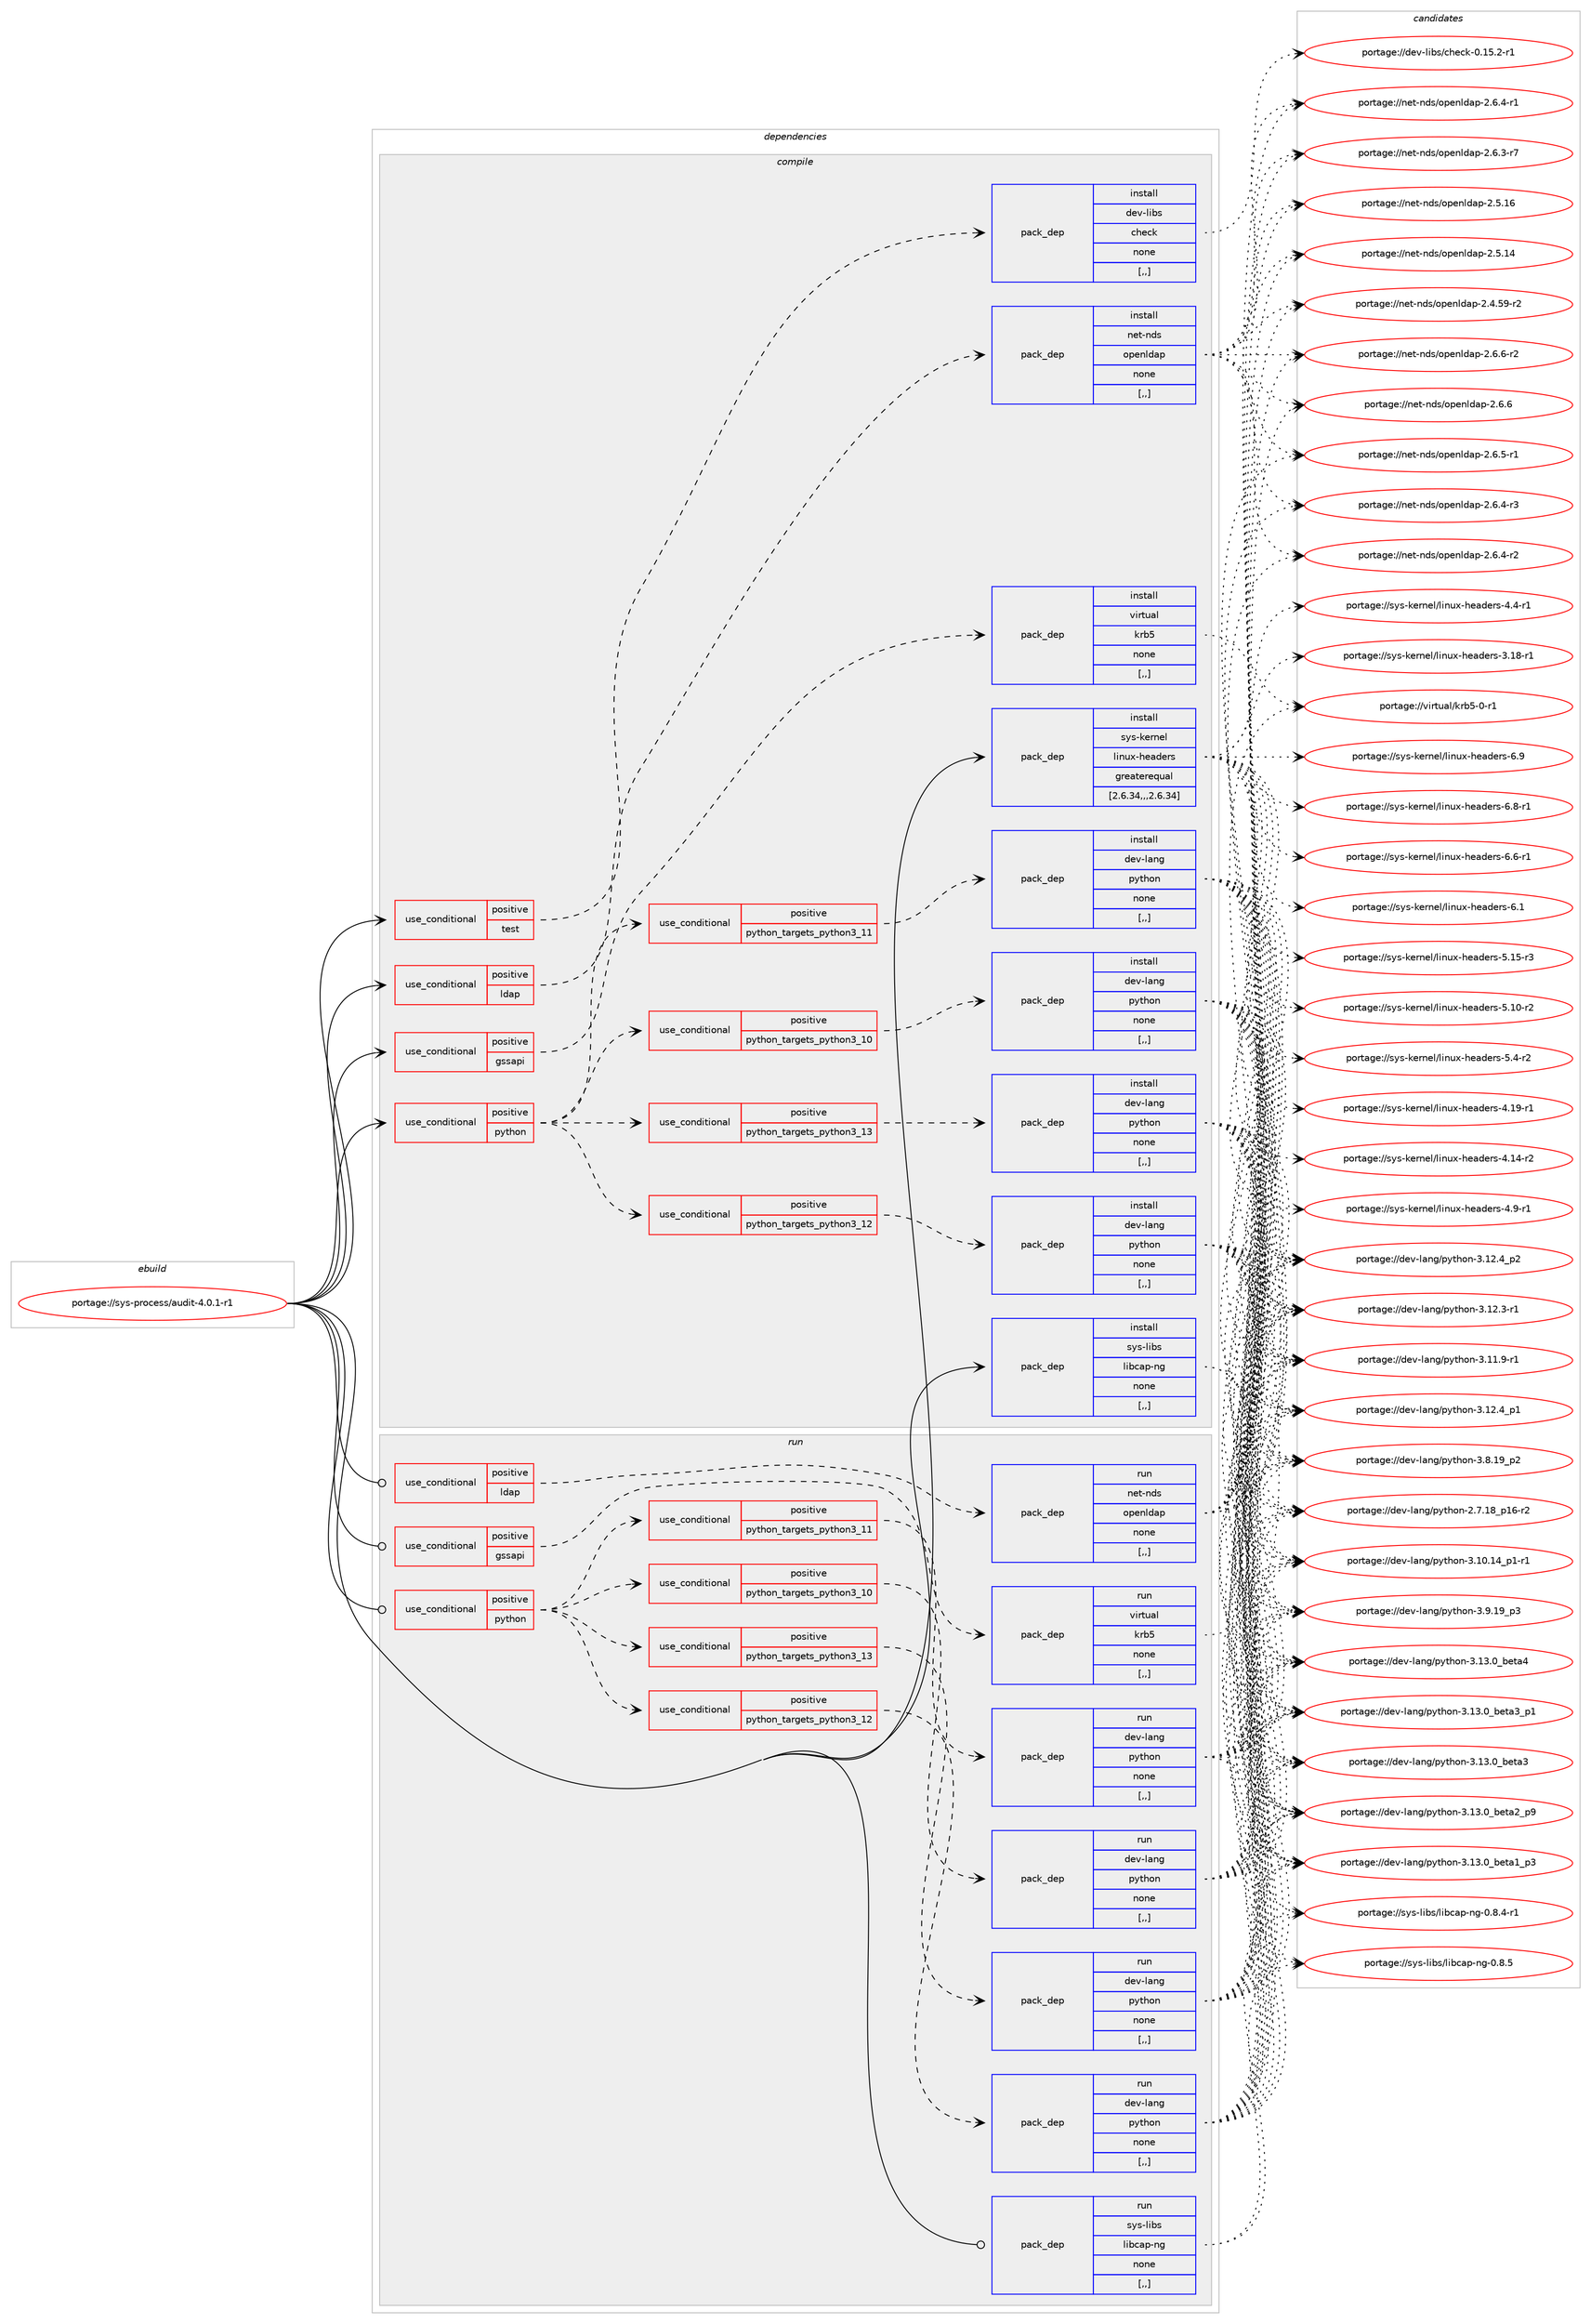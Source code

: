 digraph prolog {

# *************
# Graph options
# *************

newrank=true;
concentrate=true;
compound=true;
graph [rankdir=LR,fontname=Helvetica,fontsize=10,ranksep=1.5];#, ranksep=2.5, nodesep=0.2];
edge  [arrowhead=vee];
node  [fontname=Helvetica,fontsize=10];

# **********
# The ebuild
# **********

subgraph cluster_leftcol {
color=gray;
label=<<i>ebuild</i>>;
id [label="portage://sys-process/audit-4.0.1-r1", color=red, width=4, href="../sys-process/audit-4.0.1-r1.svg"];
}

# ****************
# The dependencies
# ****************

subgraph cluster_midcol {
color=gray;
label=<<i>dependencies</i>>;
subgraph cluster_compile {
fillcolor="#eeeeee";
style=filled;
label=<<i>compile</i>>;
subgraph cond118356 {
dependency443194 [label=<<TABLE BORDER="0" CELLBORDER="1" CELLSPACING="0" CELLPADDING="4"><TR><TD ROWSPAN="3" CELLPADDING="10">use_conditional</TD></TR><TR><TD>positive</TD></TR><TR><TD>gssapi</TD></TR></TABLE>>, shape=none, color=red];
subgraph pack321832 {
dependency443195 [label=<<TABLE BORDER="0" CELLBORDER="1" CELLSPACING="0" CELLPADDING="4" WIDTH="220"><TR><TD ROWSPAN="6" CELLPADDING="30">pack_dep</TD></TR><TR><TD WIDTH="110">install</TD></TR><TR><TD>virtual</TD></TR><TR><TD>krb5</TD></TR><TR><TD>none</TD></TR><TR><TD>[,,]</TD></TR></TABLE>>, shape=none, color=blue];
}
dependency443194:e -> dependency443195:w [weight=20,style="dashed",arrowhead="vee"];
}
id:e -> dependency443194:w [weight=20,style="solid",arrowhead="vee"];
subgraph cond118357 {
dependency443196 [label=<<TABLE BORDER="0" CELLBORDER="1" CELLSPACING="0" CELLPADDING="4"><TR><TD ROWSPAN="3" CELLPADDING="10">use_conditional</TD></TR><TR><TD>positive</TD></TR><TR><TD>ldap</TD></TR></TABLE>>, shape=none, color=red];
subgraph pack321833 {
dependency443197 [label=<<TABLE BORDER="0" CELLBORDER="1" CELLSPACING="0" CELLPADDING="4" WIDTH="220"><TR><TD ROWSPAN="6" CELLPADDING="30">pack_dep</TD></TR><TR><TD WIDTH="110">install</TD></TR><TR><TD>net-nds</TD></TR><TR><TD>openldap</TD></TR><TR><TD>none</TD></TR><TR><TD>[,,]</TD></TR></TABLE>>, shape=none, color=blue];
}
dependency443196:e -> dependency443197:w [weight=20,style="dashed",arrowhead="vee"];
}
id:e -> dependency443196:w [weight=20,style="solid",arrowhead="vee"];
subgraph cond118358 {
dependency443198 [label=<<TABLE BORDER="0" CELLBORDER="1" CELLSPACING="0" CELLPADDING="4"><TR><TD ROWSPAN="3" CELLPADDING="10">use_conditional</TD></TR><TR><TD>positive</TD></TR><TR><TD>python</TD></TR></TABLE>>, shape=none, color=red];
subgraph cond118359 {
dependency443199 [label=<<TABLE BORDER="0" CELLBORDER="1" CELLSPACING="0" CELLPADDING="4"><TR><TD ROWSPAN="3" CELLPADDING="10">use_conditional</TD></TR><TR><TD>positive</TD></TR><TR><TD>python_targets_python3_10</TD></TR></TABLE>>, shape=none, color=red];
subgraph pack321834 {
dependency443200 [label=<<TABLE BORDER="0" CELLBORDER="1" CELLSPACING="0" CELLPADDING="4" WIDTH="220"><TR><TD ROWSPAN="6" CELLPADDING="30">pack_dep</TD></TR><TR><TD WIDTH="110">install</TD></TR><TR><TD>dev-lang</TD></TR><TR><TD>python</TD></TR><TR><TD>none</TD></TR><TR><TD>[,,]</TD></TR></TABLE>>, shape=none, color=blue];
}
dependency443199:e -> dependency443200:w [weight=20,style="dashed",arrowhead="vee"];
}
dependency443198:e -> dependency443199:w [weight=20,style="dashed",arrowhead="vee"];
subgraph cond118360 {
dependency443201 [label=<<TABLE BORDER="0" CELLBORDER="1" CELLSPACING="0" CELLPADDING="4"><TR><TD ROWSPAN="3" CELLPADDING="10">use_conditional</TD></TR><TR><TD>positive</TD></TR><TR><TD>python_targets_python3_11</TD></TR></TABLE>>, shape=none, color=red];
subgraph pack321835 {
dependency443202 [label=<<TABLE BORDER="0" CELLBORDER="1" CELLSPACING="0" CELLPADDING="4" WIDTH="220"><TR><TD ROWSPAN="6" CELLPADDING="30">pack_dep</TD></TR><TR><TD WIDTH="110">install</TD></TR><TR><TD>dev-lang</TD></TR><TR><TD>python</TD></TR><TR><TD>none</TD></TR><TR><TD>[,,]</TD></TR></TABLE>>, shape=none, color=blue];
}
dependency443201:e -> dependency443202:w [weight=20,style="dashed",arrowhead="vee"];
}
dependency443198:e -> dependency443201:w [weight=20,style="dashed",arrowhead="vee"];
subgraph cond118361 {
dependency443203 [label=<<TABLE BORDER="0" CELLBORDER="1" CELLSPACING="0" CELLPADDING="4"><TR><TD ROWSPAN="3" CELLPADDING="10">use_conditional</TD></TR><TR><TD>positive</TD></TR><TR><TD>python_targets_python3_12</TD></TR></TABLE>>, shape=none, color=red];
subgraph pack321836 {
dependency443204 [label=<<TABLE BORDER="0" CELLBORDER="1" CELLSPACING="0" CELLPADDING="4" WIDTH="220"><TR><TD ROWSPAN="6" CELLPADDING="30">pack_dep</TD></TR><TR><TD WIDTH="110">install</TD></TR><TR><TD>dev-lang</TD></TR><TR><TD>python</TD></TR><TR><TD>none</TD></TR><TR><TD>[,,]</TD></TR></TABLE>>, shape=none, color=blue];
}
dependency443203:e -> dependency443204:w [weight=20,style="dashed",arrowhead="vee"];
}
dependency443198:e -> dependency443203:w [weight=20,style="dashed",arrowhead="vee"];
subgraph cond118362 {
dependency443205 [label=<<TABLE BORDER="0" CELLBORDER="1" CELLSPACING="0" CELLPADDING="4"><TR><TD ROWSPAN="3" CELLPADDING="10">use_conditional</TD></TR><TR><TD>positive</TD></TR><TR><TD>python_targets_python3_13</TD></TR></TABLE>>, shape=none, color=red];
subgraph pack321837 {
dependency443206 [label=<<TABLE BORDER="0" CELLBORDER="1" CELLSPACING="0" CELLPADDING="4" WIDTH="220"><TR><TD ROWSPAN="6" CELLPADDING="30">pack_dep</TD></TR><TR><TD WIDTH="110">install</TD></TR><TR><TD>dev-lang</TD></TR><TR><TD>python</TD></TR><TR><TD>none</TD></TR><TR><TD>[,,]</TD></TR></TABLE>>, shape=none, color=blue];
}
dependency443205:e -> dependency443206:w [weight=20,style="dashed",arrowhead="vee"];
}
dependency443198:e -> dependency443205:w [weight=20,style="dashed",arrowhead="vee"];
}
id:e -> dependency443198:w [weight=20,style="solid",arrowhead="vee"];
subgraph cond118363 {
dependency443207 [label=<<TABLE BORDER="0" CELLBORDER="1" CELLSPACING="0" CELLPADDING="4"><TR><TD ROWSPAN="3" CELLPADDING="10">use_conditional</TD></TR><TR><TD>positive</TD></TR><TR><TD>test</TD></TR></TABLE>>, shape=none, color=red];
subgraph pack321838 {
dependency443208 [label=<<TABLE BORDER="0" CELLBORDER="1" CELLSPACING="0" CELLPADDING="4" WIDTH="220"><TR><TD ROWSPAN="6" CELLPADDING="30">pack_dep</TD></TR><TR><TD WIDTH="110">install</TD></TR><TR><TD>dev-libs</TD></TR><TR><TD>check</TD></TR><TR><TD>none</TD></TR><TR><TD>[,,]</TD></TR></TABLE>>, shape=none, color=blue];
}
dependency443207:e -> dependency443208:w [weight=20,style="dashed",arrowhead="vee"];
}
id:e -> dependency443207:w [weight=20,style="solid",arrowhead="vee"];
subgraph pack321839 {
dependency443209 [label=<<TABLE BORDER="0" CELLBORDER="1" CELLSPACING="0" CELLPADDING="4" WIDTH="220"><TR><TD ROWSPAN="6" CELLPADDING="30">pack_dep</TD></TR><TR><TD WIDTH="110">install</TD></TR><TR><TD>sys-kernel</TD></TR><TR><TD>linux-headers</TD></TR><TR><TD>greaterequal</TD></TR><TR><TD>[2.6.34,,,2.6.34]</TD></TR></TABLE>>, shape=none, color=blue];
}
id:e -> dependency443209:w [weight=20,style="solid",arrowhead="vee"];
subgraph pack321840 {
dependency443210 [label=<<TABLE BORDER="0" CELLBORDER="1" CELLSPACING="0" CELLPADDING="4" WIDTH="220"><TR><TD ROWSPAN="6" CELLPADDING="30">pack_dep</TD></TR><TR><TD WIDTH="110">install</TD></TR><TR><TD>sys-libs</TD></TR><TR><TD>libcap-ng</TD></TR><TR><TD>none</TD></TR><TR><TD>[,,]</TD></TR></TABLE>>, shape=none, color=blue];
}
id:e -> dependency443210:w [weight=20,style="solid",arrowhead="vee"];
}
subgraph cluster_compileandrun {
fillcolor="#eeeeee";
style=filled;
label=<<i>compile and run</i>>;
}
subgraph cluster_run {
fillcolor="#eeeeee";
style=filled;
label=<<i>run</i>>;
subgraph cond118364 {
dependency443211 [label=<<TABLE BORDER="0" CELLBORDER="1" CELLSPACING="0" CELLPADDING="4"><TR><TD ROWSPAN="3" CELLPADDING="10">use_conditional</TD></TR><TR><TD>positive</TD></TR><TR><TD>gssapi</TD></TR></TABLE>>, shape=none, color=red];
subgraph pack321841 {
dependency443212 [label=<<TABLE BORDER="0" CELLBORDER="1" CELLSPACING="0" CELLPADDING="4" WIDTH="220"><TR><TD ROWSPAN="6" CELLPADDING="30">pack_dep</TD></TR><TR><TD WIDTH="110">run</TD></TR><TR><TD>virtual</TD></TR><TR><TD>krb5</TD></TR><TR><TD>none</TD></TR><TR><TD>[,,]</TD></TR></TABLE>>, shape=none, color=blue];
}
dependency443211:e -> dependency443212:w [weight=20,style="dashed",arrowhead="vee"];
}
id:e -> dependency443211:w [weight=20,style="solid",arrowhead="odot"];
subgraph cond118365 {
dependency443213 [label=<<TABLE BORDER="0" CELLBORDER="1" CELLSPACING="0" CELLPADDING="4"><TR><TD ROWSPAN="3" CELLPADDING="10">use_conditional</TD></TR><TR><TD>positive</TD></TR><TR><TD>ldap</TD></TR></TABLE>>, shape=none, color=red];
subgraph pack321842 {
dependency443214 [label=<<TABLE BORDER="0" CELLBORDER="1" CELLSPACING="0" CELLPADDING="4" WIDTH="220"><TR><TD ROWSPAN="6" CELLPADDING="30">pack_dep</TD></TR><TR><TD WIDTH="110">run</TD></TR><TR><TD>net-nds</TD></TR><TR><TD>openldap</TD></TR><TR><TD>none</TD></TR><TR><TD>[,,]</TD></TR></TABLE>>, shape=none, color=blue];
}
dependency443213:e -> dependency443214:w [weight=20,style="dashed",arrowhead="vee"];
}
id:e -> dependency443213:w [weight=20,style="solid",arrowhead="odot"];
subgraph cond118366 {
dependency443215 [label=<<TABLE BORDER="0" CELLBORDER="1" CELLSPACING="0" CELLPADDING="4"><TR><TD ROWSPAN="3" CELLPADDING="10">use_conditional</TD></TR><TR><TD>positive</TD></TR><TR><TD>python</TD></TR></TABLE>>, shape=none, color=red];
subgraph cond118367 {
dependency443216 [label=<<TABLE BORDER="0" CELLBORDER="1" CELLSPACING="0" CELLPADDING="4"><TR><TD ROWSPAN="3" CELLPADDING="10">use_conditional</TD></TR><TR><TD>positive</TD></TR><TR><TD>python_targets_python3_10</TD></TR></TABLE>>, shape=none, color=red];
subgraph pack321843 {
dependency443217 [label=<<TABLE BORDER="0" CELLBORDER="1" CELLSPACING="0" CELLPADDING="4" WIDTH="220"><TR><TD ROWSPAN="6" CELLPADDING="30">pack_dep</TD></TR><TR><TD WIDTH="110">run</TD></TR><TR><TD>dev-lang</TD></TR><TR><TD>python</TD></TR><TR><TD>none</TD></TR><TR><TD>[,,]</TD></TR></TABLE>>, shape=none, color=blue];
}
dependency443216:e -> dependency443217:w [weight=20,style="dashed",arrowhead="vee"];
}
dependency443215:e -> dependency443216:w [weight=20,style="dashed",arrowhead="vee"];
subgraph cond118368 {
dependency443218 [label=<<TABLE BORDER="0" CELLBORDER="1" CELLSPACING="0" CELLPADDING="4"><TR><TD ROWSPAN="3" CELLPADDING="10">use_conditional</TD></TR><TR><TD>positive</TD></TR><TR><TD>python_targets_python3_11</TD></TR></TABLE>>, shape=none, color=red];
subgraph pack321844 {
dependency443219 [label=<<TABLE BORDER="0" CELLBORDER="1" CELLSPACING="0" CELLPADDING="4" WIDTH="220"><TR><TD ROWSPAN="6" CELLPADDING="30">pack_dep</TD></TR><TR><TD WIDTH="110">run</TD></TR><TR><TD>dev-lang</TD></TR><TR><TD>python</TD></TR><TR><TD>none</TD></TR><TR><TD>[,,]</TD></TR></TABLE>>, shape=none, color=blue];
}
dependency443218:e -> dependency443219:w [weight=20,style="dashed",arrowhead="vee"];
}
dependency443215:e -> dependency443218:w [weight=20,style="dashed",arrowhead="vee"];
subgraph cond118369 {
dependency443220 [label=<<TABLE BORDER="0" CELLBORDER="1" CELLSPACING="0" CELLPADDING="4"><TR><TD ROWSPAN="3" CELLPADDING="10">use_conditional</TD></TR><TR><TD>positive</TD></TR><TR><TD>python_targets_python3_12</TD></TR></TABLE>>, shape=none, color=red];
subgraph pack321845 {
dependency443221 [label=<<TABLE BORDER="0" CELLBORDER="1" CELLSPACING="0" CELLPADDING="4" WIDTH="220"><TR><TD ROWSPAN="6" CELLPADDING="30">pack_dep</TD></TR><TR><TD WIDTH="110">run</TD></TR><TR><TD>dev-lang</TD></TR><TR><TD>python</TD></TR><TR><TD>none</TD></TR><TR><TD>[,,]</TD></TR></TABLE>>, shape=none, color=blue];
}
dependency443220:e -> dependency443221:w [weight=20,style="dashed",arrowhead="vee"];
}
dependency443215:e -> dependency443220:w [weight=20,style="dashed",arrowhead="vee"];
subgraph cond118370 {
dependency443222 [label=<<TABLE BORDER="0" CELLBORDER="1" CELLSPACING="0" CELLPADDING="4"><TR><TD ROWSPAN="3" CELLPADDING="10">use_conditional</TD></TR><TR><TD>positive</TD></TR><TR><TD>python_targets_python3_13</TD></TR></TABLE>>, shape=none, color=red];
subgraph pack321846 {
dependency443223 [label=<<TABLE BORDER="0" CELLBORDER="1" CELLSPACING="0" CELLPADDING="4" WIDTH="220"><TR><TD ROWSPAN="6" CELLPADDING="30">pack_dep</TD></TR><TR><TD WIDTH="110">run</TD></TR><TR><TD>dev-lang</TD></TR><TR><TD>python</TD></TR><TR><TD>none</TD></TR><TR><TD>[,,]</TD></TR></TABLE>>, shape=none, color=blue];
}
dependency443222:e -> dependency443223:w [weight=20,style="dashed",arrowhead="vee"];
}
dependency443215:e -> dependency443222:w [weight=20,style="dashed",arrowhead="vee"];
}
id:e -> dependency443215:w [weight=20,style="solid",arrowhead="odot"];
subgraph pack321847 {
dependency443224 [label=<<TABLE BORDER="0" CELLBORDER="1" CELLSPACING="0" CELLPADDING="4" WIDTH="220"><TR><TD ROWSPAN="6" CELLPADDING="30">pack_dep</TD></TR><TR><TD WIDTH="110">run</TD></TR><TR><TD>sys-libs</TD></TR><TR><TD>libcap-ng</TD></TR><TR><TD>none</TD></TR><TR><TD>[,,]</TD></TR></TABLE>>, shape=none, color=blue];
}
id:e -> dependency443224:w [weight=20,style="solid",arrowhead="odot"];
}
}

# **************
# The candidates
# **************

subgraph cluster_choices {
rank=same;
color=gray;
label=<<i>candidates</i>>;

subgraph choice321832 {
color=black;
nodesep=1;
choice1181051141161179710847107114985345484511449 [label="portage://virtual/krb5-0-r1", color=red, width=4,href="../virtual/krb5-0-r1.svg"];
dependency443195:e -> choice1181051141161179710847107114985345484511449:w [style=dotted,weight="100"];
}
subgraph choice321833 {
color=black;
nodesep=1;
choice1101011164511010011547111112101110108100971124550465446544511450 [label="portage://net-nds/openldap-2.6.6-r2", color=red, width=4,href="../net-nds/openldap-2.6.6-r2.svg"];
choice110101116451101001154711111210111010810097112455046544654 [label="portage://net-nds/openldap-2.6.6", color=red, width=4,href="../net-nds/openldap-2.6.6.svg"];
choice1101011164511010011547111112101110108100971124550465446534511449 [label="portage://net-nds/openldap-2.6.5-r1", color=red, width=4,href="../net-nds/openldap-2.6.5-r1.svg"];
choice1101011164511010011547111112101110108100971124550465446524511451 [label="portage://net-nds/openldap-2.6.4-r3", color=red, width=4,href="../net-nds/openldap-2.6.4-r3.svg"];
choice1101011164511010011547111112101110108100971124550465446524511450 [label="portage://net-nds/openldap-2.6.4-r2", color=red, width=4,href="../net-nds/openldap-2.6.4-r2.svg"];
choice1101011164511010011547111112101110108100971124550465446524511449 [label="portage://net-nds/openldap-2.6.4-r1", color=red, width=4,href="../net-nds/openldap-2.6.4-r1.svg"];
choice1101011164511010011547111112101110108100971124550465446514511455 [label="portage://net-nds/openldap-2.6.3-r7", color=red, width=4,href="../net-nds/openldap-2.6.3-r7.svg"];
choice11010111645110100115471111121011101081009711245504653464954 [label="portage://net-nds/openldap-2.5.16", color=red, width=4,href="../net-nds/openldap-2.5.16.svg"];
choice11010111645110100115471111121011101081009711245504653464952 [label="portage://net-nds/openldap-2.5.14", color=red, width=4,href="../net-nds/openldap-2.5.14.svg"];
choice110101116451101001154711111210111010810097112455046524653574511450 [label="portage://net-nds/openldap-2.4.59-r2", color=red, width=4,href="../net-nds/openldap-2.4.59-r2.svg"];
dependency443197:e -> choice1101011164511010011547111112101110108100971124550465446544511450:w [style=dotted,weight="100"];
dependency443197:e -> choice110101116451101001154711111210111010810097112455046544654:w [style=dotted,weight="100"];
dependency443197:e -> choice1101011164511010011547111112101110108100971124550465446534511449:w [style=dotted,weight="100"];
dependency443197:e -> choice1101011164511010011547111112101110108100971124550465446524511451:w [style=dotted,weight="100"];
dependency443197:e -> choice1101011164511010011547111112101110108100971124550465446524511450:w [style=dotted,weight="100"];
dependency443197:e -> choice1101011164511010011547111112101110108100971124550465446524511449:w [style=dotted,weight="100"];
dependency443197:e -> choice1101011164511010011547111112101110108100971124550465446514511455:w [style=dotted,weight="100"];
dependency443197:e -> choice11010111645110100115471111121011101081009711245504653464954:w [style=dotted,weight="100"];
dependency443197:e -> choice11010111645110100115471111121011101081009711245504653464952:w [style=dotted,weight="100"];
dependency443197:e -> choice110101116451101001154711111210111010810097112455046524653574511450:w [style=dotted,weight="100"];
}
subgraph choice321834 {
color=black;
nodesep=1;
choice1001011184510897110103471121211161041111104551464951464895981011169752 [label="portage://dev-lang/python-3.13.0_beta4", color=red, width=4,href="../dev-lang/python-3.13.0_beta4.svg"];
choice10010111845108971101034711212111610411111045514649514648959810111697519511249 [label="portage://dev-lang/python-3.13.0_beta3_p1", color=red, width=4,href="../dev-lang/python-3.13.0_beta3_p1.svg"];
choice1001011184510897110103471121211161041111104551464951464895981011169751 [label="portage://dev-lang/python-3.13.0_beta3", color=red, width=4,href="../dev-lang/python-3.13.0_beta3.svg"];
choice10010111845108971101034711212111610411111045514649514648959810111697509511257 [label="portage://dev-lang/python-3.13.0_beta2_p9", color=red, width=4,href="../dev-lang/python-3.13.0_beta2_p9.svg"];
choice10010111845108971101034711212111610411111045514649514648959810111697499511251 [label="portage://dev-lang/python-3.13.0_beta1_p3", color=red, width=4,href="../dev-lang/python-3.13.0_beta1_p3.svg"];
choice100101118451089711010347112121116104111110455146495046529511250 [label="portage://dev-lang/python-3.12.4_p2", color=red, width=4,href="../dev-lang/python-3.12.4_p2.svg"];
choice100101118451089711010347112121116104111110455146495046529511249 [label="portage://dev-lang/python-3.12.4_p1", color=red, width=4,href="../dev-lang/python-3.12.4_p1.svg"];
choice100101118451089711010347112121116104111110455146495046514511449 [label="portage://dev-lang/python-3.12.3-r1", color=red, width=4,href="../dev-lang/python-3.12.3-r1.svg"];
choice100101118451089711010347112121116104111110455146494946574511449 [label="portage://dev-lang/python-3.11.9-r1", color=red, width=4,href="../dev-lang/python-3.11.9-r1.svg"];
choice100101118451089711010347112121116104111110455146494846495295112494511449 [label="portage://dev-lang/python-3.10.14_p1-r1", color=red, width=4,href="../dev-lang/python-3.10.14_p1-r1.svg"];
choice100101118451089711010347112121116104111110455146574649579511251 [label="portage://dev-lang/python-3.9.19_p3", color=red, width=4,href="../dev-lang/python-3.9.19_p3.svg"];
choice100101118451089711010347112121116104111110455146564649579511250 [label="portage://dev-lang/python-3.8.19_p2", color=red, width=4,href="../dev-lang/python-3.8.19_p2.svg"];
choice100101118451089711010347112121116104111110455046554649569511249544511450 [label="portage://dev-lang/python-2.7.18_p16-r2", color=red, width=4,href="../dev-lang/python-2.7.18_p16-r2.svg"];
dependency443200:e -> choice1001011184510897110103471121211161041111104551464951464895981011169752:w [style=dotted,weight="100"];
dependency443200:e -> choice10010111845108971101034711212111610411111045514649514648959810111697519511249:w [style=dotted,weight="100"];
dependency443200:e -> choice1001011184510897110103471121211161041111104551464951464895981011169751:w [style=dotted,weight="100"];
dependency443200:e -> choice10010111845108971101034711212111610411111045514649514648959810111697509511257:w [style=dotted,weight="100"];
dependency443200:e -> choice10010111845108971101034711212111610411111045514649514648959810111697499511251:w [style=dotted,weight="100"];
dependency443200:e -> choice100101118451089711010347112121116104111110455146495046529511250:w [style=dotted,weight="100"];
dependency443200:e -> choice100101118451089711010347112121116104111110455146495046529511249:w [style=dotted,weight="100"];
dependency443200:e -> choice100101118451089711010347112121116104111110455146495046514511449:w [style=dotted,weight="100"];
dependency443200:e -> choice100101118451089711010347112121116104111110455146494946574511449:w [style=dotted,weight="100"];
dependency443200:e -> choice100101118451089711010347112121116104111110455146494846495295112494511449:w [style=dotted,weight="100"];
dependency443200:e -> choice100101118451089711010347112121116104111110455146574649579511251:w [style=dotted,weight="100"];
dependency443200:e -> choice100101118451089711010347112121116104111110455146564649579511250:w [style=dotted,weight="100"];
dependency443200:e -> choice100101118451089711010347112121116104111110455046554649569511249544511450:w [style=dotted,weight="100"];
}
subgraph choice321835 {
color=black;
nodesep=1;
choice1001011184510897110103471121211161041111104551464951464895981011169752 [label="portage://dev-lang/python-3.13.0_beta4", color=red, width=4,href="../dev-lang/python-3.13.0_beta4.svg"];
choice10010111845108971101034711212111610411111045514649514648959810111697519511249 [label="portage://dev-lang/python-3.13.0_beta3_p1", color=red, width=4,href="../dev-lang/python-3.13.0_beta3_p1.svg"];
choice1001011184510897110103471121211161041111104551464951464895981011169751 [label="portage://dev-lang/python-3.13.0_beta3", color=red, width=4,href="../dev-lang/python-3.13.0_beta3.svg"];
choice10010111845108971101034711212111610411111045514649514648959810111697509511257 [label="portage://dev-lang/python-3.13.0_beta2_p9", color=red, width=4,href="../dev-lang/python-3.13.0_beta2_p9.svg"];
choice10010111845108971101034711212111610411111045514649514648959810111697499511251 [label="portage://dev-lang/python-3.13.0_beta1_p3", color=red, width=4,href="../dev-lang/python-3.13.0_beta1_p3.svg"];
choice100101118451089711010347112121116104111110455146495046529511250 [label="portage://dev-lang/python-3.12.4_p2", color=red, width=4,href="../dev-lang/python-3.12.4_p2.svg"];
choice100101118451089711010347112121116104111110455146495046529511249 [label="portage://dev-lang/python-3.12.4_p1", color=red, width=4,href="../dev-lang/python-3.12.4_p1.svg"];
choice100101118451089711010347112121116104111110455146495046514511449 [label="portage://dev-lang/python-3.12.3-r1", color=red, width=4,href="../dev-lang/python-3.12.3-r1.svg"];
choice100101118451089711010347112121116104111110455146494946574511449 [label="portage://dev-lang/python-3.11.9-r1", color=red, width=4,href="../dev-lang/python-3.11.9-r1.svg"];
choice100101118451089711010347112121116104111110455146494846495295112494511449 [label="portage://dev-lang/python-3.10.14_p1-r1", color=red, width=4,href="../dev-lang/python-3.10.14_p1-r1.svg"];
choice100101118451089711010347112121116104111110455146574649579511251 [label="portage://dev-lang/python-3.9.19_p3", color=red, width=4,href="../dev-lang/python-3.9.19_p3.svg"];
choice100101118451089711010347112121116104111110455146564649579511250 [label="portage://dev-lang/python-3.8.19_p2", color=red, width=4,href="../dev-lang/python-3.8.19_p2.svg"];
choice100101118451089711010347112121116104111110455046554649569511249544511450 [label="portage://dev-lang/python-2.7.18_p16-r2", color=red, width=4,href="../dev-lang/python-2.7.18_p16-r2.svg"];
dependency443202:e -> choice1001011184510897110103471121211161041111104551464951464895981011169752:w [style=dotted,weight="100"];
dependency443202:e -> choice10010111845108971101034711212111610411111045514649514648959810111697519511249:w [style=dotted,weight="100"];
dependency443202:e -> choice1001011184510897110103471121211161041111104551464951464895981011169751:w [style=dotted,weight="100"];
dependency443202:e -> choice10010111845108971101034711212111610411111045514649514648959810111697509511257:w [style=dotted,weight="100"];
dependency443202:e -> choice10010111845108971101034711212111610411111045514649514648959810111697499511251:w [style=dotted,weight="100"];
dependency443202:e -> choice100101118451089711010347112121116104111110455146495046529511250:w [style=dotted,weight="100"];
dependency443202:e -> choice100101118451089711010347112121116104111110455146495046529511249:w [style=dotted,weight="100"];
dependency443202:e -> choice100101118451089711010347112121116104111110455146495046514511449:w [style=dotted,weight="100"];
dependency443202:e -> choice100101118451089711010347112121116104111110455146494946574511449:w [style=dotted,weight="100"];
dependency443202:e -> choice100101118451089711010347112121116104111110455146494846495295112494511449:w [style=dotted,weight="100"];
dependency443202:e -> choice100101118451089711010347112121116104111110455146574649579511251:w [style=dotted,weight="100"];
dependency443202:e -> choice100101118451089711010347112121116104111110455146564649579511250:w [style=dotted,weight="100"];
dependency443202:e -> choice100101118451089711010347112121116104111110455046554649569511249544511450:w [style=dotted,weight="100"];
}
subgraph choice321836 {
color=black;
nodesep=1;
choice1001011184510897110103471121211161041111104551464951464895981011169752 [label="portage://dev-lang/python-3.13.0_beta4", color=red, width=4,href="../dev-lang/python-3.13.0_beta4.svg"];
choice10010111845108971101034711212111610411111045514649514648959810111697519511249 [label="portage://dev-lang/python-3.13.0_beta3_p1", color=red, width=4,href="../dev-lang/python-3.13.0_beta3_p1.svg"];
choice1001011184510897110103471121211161041111104551464951464895981011169751 [label="portage://dev-lang/python-3.13.0_beta3", color=red, width=4,href="../dev-lang/python-3.13.0_beta3.svg"];
choice10010111845108971101034711212111610411111045514649514648959810111697509511257 [label="portage://dev-lang/python-3.13.0_beta2_p9", color=red, width=4,href="../dev-lang/python-3.13.0_beta2_p9.svg"];
choice10010111845108971101034711212111610411111045514649514648959810111697499511251 [label="portage://dev-lang/python-3.13.0_beta1_p3", color=red, width=4,href="../dev-lang/python-3.13.0_beta1_p3.svg"];
choice100101118451089711010347112121116104111110455146495046529511250 [label="portage://dev-lang/python-3.12.4_p2", color=red, width=4,href="../dev-lang/python-3.12.4_p2.svg"];
choice100101118451089711010347112121116104111110455146495046529511249 [label="portage://dev-lang/python-3.12.4_p1", color=red, width=4,href="../dev-lang/python-3.12.4_p1.svg"];
choice100101118451089711010347112121116104111110455146495046514511449 [label="portage://dev-lang/python-3.12.3-r1", color=red, width=4,href="../dev-lang/python-3.12.3-r1.svg"];
choice100101118451089711010347112121116104111110455146494946574511449 [label="portage://dev-lang/python-3.11.9-r1", color=red, width=4,href="../dev-lang/python-3.11.9-r1.svg"];
choice100101118451089711010347112121116104111110455146494846495295112494511449 [label="portage://dev-lang/python-3.10.14_p1-r1", color=red, width=4,href="../dev-lang/python-3.10.14_p1-r1.svg"];
choice100101118451089711010347112121116104111110455146574649579511251 [label="portage://dev-lang/python-3.9.19_p3", color=red, width=4,href="../dev-lang/python-3.9.19_p3.svg"];
choice100101118451089711010347112121116104111110455146564649579511250 [label="portage://dev-lang/python-3.8.19_p2", color=red, width=4,href="../dev-lang/python-3.8.19_p2.svg"];
choice100101118451089711010347112121116104111110455046554649569511249544511450 [label="portage://dev-lang/python-2.7.18_p16-r2", color=red, width=4,href="../dev-lang/python-2.7.18_p16-r2.svg"];
dependency443204:e -> choice1001011184510897110103471121211161041111104551464951464895981011169752:w [style=dotted,weight="100"];
dependency443204:e -> choice10010111845108971101034711212111610411111045514649514648959810111697519511249:w [style=dotted,weight="100"];
dependency443204:e -> choice1001011184510897110103471121211161041111104551464951464895981011169751:w [style=dotted,weight="100"];
dependency443204:e -> choice10010111845108971101034711212111610411111045514649514648959810111697509511257:w [style=dotted,weight="100"];
dependency443204:e -> choice10010111845108971101034711212111610411111045514649514648959810111697499511251:w [style=dotted,weight="100"];
dependency443204:e -> choice100101118451089711010347112121116104111110455146495046529511250:w [style=dotted,weight="100"];
dependency443204:e -> choice100101118451089711010347112121116104111110455146495046529511249:w [style=dotted,weight="100"];
dependency443204:e -> choice100101118451089711010347112121116104111110455146495046514511449:w [style=dotted,weight="100"];
dependency443204:e -> choice100101118451089711010347112121116104111110455146494946574511449:w [style=dotted,weight="100"];
dependency443204:e -> choice100101118451089711010347112121116104111110455146494846495295112494511449:w [style=dotted,weight="100"];
dependency443204:e -> choice100101118451089711010347112121116104111110455146574649579511251:w [style=dotted,weight="100"];
dependency443204:e -> choice100101118451089711010347112121116104111110455146564649579511250:w [style=dotted,weight="100"];
dependency443204:e -> choice100101118451089711010347112121116104111110455046554649569511249544511450:w [style=dotted,weight="100"];
}
subgraph choice321837 {
color=black;
nodesep=1;
choice1001011184510897110103471121211161041111104551464951464895981011169752 [label="portage://dev-lang/python-3.13.0_beta4", color=red, width=4,href="../dev-lang/python-3.13.0_beta4.svg"];
choice10010111845108971101034711212111610411111045514649514648959810111697519511249 [label="portage://dev-lang/python-3.13.0_beta3_p1", color=red, width=4,href="../dev-lang/python-3.13.0_beta3_p1.svg"];
choice1001011184510897110103471121211161041111104551464951464895981011169751 [label="portage://dev-lang/python-3.13.0_beta3", color=red, width=4,href="../dev-lang/python-3.13.0_beta3.svg"];
choice10010111845108971101034711212111610411111045514649514648959810111697509511257 [label="portage://dev-lang/python-3.13.0_beta2_p9", color=red, width=4,href="../dev-lang/python-3.13.0_beta2_p9.svg"];
choice10010111845108971101034711212111610411111045514649514648959810111697499511251 [label="portage://dev-lang/python-3.13.0_beta1_p3", color=red, width=4,href="../dev-lang/python-3.13.0_beta1_p3.svg"];
choice100101118451089711010347112121116104111110455146495046529511250 [label="portage://dev-lang/python-3.12.4_p2", color=red, width=4,href="../dev-lang/python-3.12.4_p2.svg"];
choice100101118451089711010347112121116104111110455146495046529511249 [label="portage://dev-lang/python-3.12.4_p1", color=red, width=4,href="../dev-lang/python-3.12.4_p1.svg"];
choice100101118451089711010347112121116104111110455146495046514511449 [label="portage://dev-lang/python-3.12.3-r1", color=red, width=4,href="../dev-lang/python-3.12.3-r1.svg"];
choice100101118451089711010347112121116104111110455146494946574511449 [label="portage://dev-lang/python-3.11.9-r1", color=red, width=4,href="../dev-lang/python-3.11.9-r1.svg"];
choice100101118451089711010347112121116104111110455146494846495295112494511449 [label="portage://dev-lang/python-3.10.14_p1-r1", color=red, width=4,href="../dev-lang/python-3.10.14_p1-r1.svg"];
choice100101118451089711010347112121116104111110455146574649579511251 [label="portage://dev-lang/python-3.9.19_p3", color=red, width=4,href="../dev-lang/python-3.9.19_p3.svg"];
choice100101118451089711010347112121116104111110455146564649579511250 [label="portage://dev-lang/python-3.8.19_p2", color=red, width=4,href="../dev-lang/python-3.8.19_p2.svg"];
choice100101118451089711010347112121116104111110455046554649569511249544511450 [label="portage://dev-lang/python-2.7.18_p16-r2", color=red, width=4,href="../dev-lang/python-2.7.18_p16-r2.svg"];
dependency443206:e -> choice1001011184510897110103471121211161041111104551464951464895981011169752:w [style=dotted,weight="100"];
dependency443206:e -> choice10010111845108971101034711212111610411111045514649514648959810111697519511249:w [style=dotted,weight="100"];
dependency443206:e -> choice1001011184510897110103471121211161041111104551464951464895981011169751:w [style=dotted,weight="100"];
dependency443206:e -> choice10010111845108971101034711212111610411111045514649514648959810111697509511257:w [style=dotted,weight="100"];
dependency443206:e -> choice10010111845108971101034711212111610411111045514649514648959810111697499511251:w [style=dotted,weight="100"];
dependency443206:e -> choice100101118451089711010347112121116104111110455146495046529511250:w [style=dotted,weight="100"];
dependency443206:e -> choice100101118451089711010347112121116104111110455146495046529511249:w [style=dotted,weight="100"];
dependency443206:e -> choice100101118451089711010347112121116104111110455146495046514511449:w [style=dotted,weight="100"];
dependency443206:e -> choice100101118451089711010347112121116104111110455146494946574511449:w [style=dotted,weight="100"];
dependency443206:e -> choice100101118451089711010347112121116104111110455146494846495295112494511449:w [style=dotted,weight="100"];
dependency443206:e -> choice100101118451089711010347112121116104111110455146574649579511251:w [style=dotted,weight="100"];
dependency443206:e -> choice100101118451089711010347112121116104111110455146564649579511250:w [style=dotted,weight="100"];
dependency443206:e -> choice100101118451089711010347112121116104111110455046554649569511249544511450:w [style=dotted,weight="100"];
}
subgraph choice321838 {
color=black;
nodesep=1;
choice1001011184510810598115479910410199107454846495346504511449 [label="portage://dev-libs/check-0.15.2-r1", color=red, width=4,href="../dev-libs/check-0.15.2-r1.svg"];
dependency443208:e -> choice1001011184510810598115479910410199107454846495346504511449:w [style=dotted,weight="100"];
}
subgraph choice321839 {
color=black;
nodesep=1;
choice1151211154510710111411010110847108105110117120451041019710010111411545544657 [label="portage://sys-kernel/linux-headers-6.9", color=red, width=4,href="../sys-kernel/linux-headers-6.9.svg"];
choice11512111545107101114110101108471081051101171204510410197100101114115455446564511449 [label="portage://sys-kernel/linux-headers-6.8-r1", color=red, width=4,href="../sys-kernel/linux-headers-6.8-r1.svg"];
choice11512111545107101114110101108471081051101171204510410197100101114115455446544511449 [label="portage://sys-kernel/linux-headers-6.6-r1", color=red, width=4,href="../sys-kernel/linux-headers-6.6-r1.svg"];
choice1151211154510710111411010110847108105110117120451041019710010111411545544649 [label="portage://sys-kernel/linux-headers-6.1", color=red, width=4,href="../sys-kernel/linux-headers-6.1.svg"];
choice1151211154510710111411010110847108105110117120451041019710010111411545534649534511451 [label="portage://sys-kernel/linux-headers-5.15-r3", color=red, width=4,href="../sys-kernel/linux-headers-5.15-r3.svg"];
choice1151211154510710111411010110847108105110117120451041019710010111411545534649484511450 [label="portage://sys-kernel/linux-headers-5.10-r2", color=red, width=4,href="../sys-kernel/linux-headers-5.10-r2.svg"];
choice11512111545107101114110101108471081051101171204510410197100101114115455346524511450 [label="portage://sys-kernel/linux-headers-5.4-r2", color=red, width=4,href="../sys-kernel/linux-headers-5.4-r2.svg"];
choice1151211154510710111411010110847108105110117120451041019710010111411545524649574511449 [label="portage://sys-kernel/linux-headers-4.19-r1", color=red, width=4,href="../sys-kernel/linux-headers-4.19-r1.svg"];
choice1151211154510710111411010110847108105110117120451041019710010111411545524649524511450 [label="portage://sys-kernel/linux-headers-4.14-r2", color=red, width=4,href="../sys-kernel/linux-headers-4.14-r2.svg"];
choice11512111545107101114110101108471081051101171204510410197100101114115455246574511449 [label="portage://sys-kernel/linux-headers-4.9-r1", color=red, width=4,href="../sys-kernel/linux-headers-4.9-r1.svg"];
choice11512111545107101114110101108471081051101171204510410197100101114115455246524511449 [label="portage://sys-kernel/linux-headers-4.4-r1", color=red, width=4,href="../sys-kernel/linux-headers-4.4-r1.svg"];
choice1151211154510710111411010110847108105110117120451041019710010111411545514649564511449 [label="portage://sys-kernel/linux-headers-3.18-r1", color=red, width=4,href="../sys-kernel/linux-headers-3.18-r1.svg"];
dependency443209:e -> choice1151211154510710111411010110847108105110117120451041019710010111411545544657:w [style=dotted,weight="100"];
dependency443209:e -> choice11512111545107101114110101108471081051101171204510410197100101114115455446564511449:w [style=dotted,weight="100"];
dependency443209:e -> choice11512111545107101114110101108471081051101171204510410197100101114115455446544511449:w [style=dotted,weight="100"];
dependency443209:e -> choice1151211154510710111411010110847108105110117120451041019710010111411545544649:w [style=dotted,weight="100"];
dependency443209:e -> choice1151211154510710111411010110847108105110117120451041019710010111411545534649534511451:w [style=dotted,weight="100"];
dependency443209:e -> choice1151211154510710111411010110847108105110117120451041019710010111411545534649484511450:w [style=dotted,weight="100"];
dependency443209:e -> choice11512111545107101114110101108471081051101171204510410197100101114115455346524511450:w [style=dotted,weight="100"];
dependency443209:e -> choice1151211154510710111411010110847108105110117120451041019710010111411545524649574511449:w [style=dotted,weight="100"];
dependency443209:e -> choice1151211154510710111411010110847108105110117120451041019710010111411545524649524511450:w [style=dotted,weight="100"];
dependency443209:e -> choice11512111545107101114110101108471081051101171204510410197100101114115455246574511449:w [style=dotted,weight="100"];
dependency443209:e -> choice11512111545107101114110101108471081051101171204510410197100101114115455246524511449:w [style=dotted,weight="100"];
dependency443209:e -> choice1151211154510710111411010110847108105110117120451041019710010111411545514649564511449:w [style=dotted,weight="100"];
}
subgraph choice321840 {
color=black;
nodesep=1;
choice11512111545108105981154710810598999711245110103454846564653 [label="portage://sys-libs/libcap-ng-0.8.5", color=red, width=4,href="../sys-libs/libcap-ng-0.8.5.svg"];
choice115121115451081059811547108105989997112451101034548465646524511449 [label="portage://sys-libs/libcap-ng-0.8.4-r1", color=red, width=4,href="../sys-libs/libcap-ng-0.8.4-r1.svg"];
dependency443210:e -> choice11512111545108105981154710810598999711245110103454846564653:w [style=dotted,weight="100"];
dependency443210:e -> choice115121115451081059811547108105989997112451101034548465646524511449:w [style=dotted,weight="100"];
}
subgraph choice321841 {
color=black;
nodesep=1;
choice1181051141161179710847107114985345484511449 [label="portage://virtual/krb5-0-r1", color=red, width=4,href="../virtual/krb5-0-r1.svg"];
dependency443212:e -> choice1181051141161179710847107114985345484511449:w [style=dotted,weight="100"];
}
subgraph choice321842 {
color=black;
nodesep=1;
choice1101011164511010011547111112101110108100971124550465446544511450 [label="portage://net-nds/openldap-2.6.6-r2", color=red, width=4,href="../net-nds/openldap-2.6.6-r2.svg"];
choice110101116451101001154711111210111010810097112455046544654 [label="portage://net-nds/openldap-2.6.6", color=red, width=4,href="../net-nds/openldap-2.6.6.svg"];
choice1101011164511010011547111112101110108100971124550465446534511449 [label="portage://net-nds/openldap-2.6.5-r1", color=red, width=4,href="../net-nds/openldap-2.6.5-r1.svg"];
choice1101011164511010011547111112101110108100971124550465446524511451 [label="portage://net-nds/openldap-2.6.4-r3", color=red, width=4,href="../net-nds/openldap-2.6.4-r3.svg"];
choice1101011164511010011547111112101110108100971124550465446524511450 [label="portage://net-nds/openldap-2.6.4-r2", color=red, width=4,href="../net-nds/openldap-2.6.4-r2.svg"];
choice1101011164511010011547111112101110108100971124550465446524511449 [label="portage://net-nds/openldap-2.6.4-r1", color=red, width=4,href="../net-nds/openldap-2.6.4-r1.svg"];
choice1101011164511010011547111112101110108100971124550465446514511455 [label="portage://net-nds/openldap-2.6.3-r7", color=red, width=4,href="../net-nds/openldap-2.6.3-r7.svg"];
choice11010111645110100115471111121011101081009711245504653464954 [label="portage://net-nds/openldap-2.5.16", color=red, width=4,href="../net-nds/openldap-2.5.16.svg"];
choice11010111645110100115471111121011101081009711245504653464952 [label="portage://net-nds/openldap-2.5.14", color=red, width=4,href="../net-nds/openldap-2.5.14.svg"];
choice110101116451101001154711111210111010810097112455046524653574511450 [label="portage://net-nds/openldap-2.4.59-r2", color=red, width=4,href="../net-nds/openldap-2.4.59-r2.svg"];
dependency443214:e -> choice1101011164511010011547111112101110108100971124550465446544511450:w [style=dotted,weight="100"];
dependency443214:e -> choice110101116451101001154711111210111010810097112455046544654:w [style=dotted,weight="100"];
dependency443214:e -> choice1101011164511010011547111112101110108100971124550465446534511449:w [style=dotted,weight="100"];
dependency443214:e -> choice1101011164511010011547111112101110108100971124550465446524511451:w [style=dotted,weight="100"];
dependency443214:e -> choice1101011164511010011547111112101110108100971124550465446524511450:w [style=dotted,weight="100"];
dependency443214:e -> choice1101011164511010011547111112101110108100971124550465446524511449:w [style=dotted,weight="100"];
dependency443214:e -> choice1101011164511010011547111112101110108100971124550465446514511455:w [style=dotted,weight="100"];
dependency443214:e -> choice11010111645110100115471111121011101081009711245504653464954:w [style=dotted,weight="100"];
dependency443214:e -> choice11010111645110100115471111121011101081009711245504653464952:w [style=dotted,weight="100"];
dependency443214:e -> choice110101116451101001154711111210111010810097112455046524653574511450:w [style=dotted,weight="100"];
}
subgraph choice321843 {
color=black;
nodesep=1;
choice1001011184510897110103471121211161041111104551464951464895981011169752 [label="portage://dev-lang/python-3.13.0_beta4", color=red, width=4,href="../dev-lang/python-3.13.0_beta4.svg"];
choice10010111845108971101034711212111610411111045514649514648959810111697519511249 [label="portage://dev-lang/python-3.13.0_beta3_p1", color=red, width=4,href="../dev-lang/python-3.13.0_beta3_p1.svg"];
choice1001011184510897110103471121211161041111104551464951464895981011169751 [label="portage://dev-lang/python-3.13.0_beta3", color=red, width=4,href="../dev-lang/python-3.13.0_beta3.svg"];
choice10010111845108971101034711212111610411111045514649514648959810111697509511257 [label="portage://dev-lang/python-3.13.0_beta2_p9", color=red, width=4,href="../dev-lang/python-3.13.0_beta2_p9.svg"];
choice10010111845108971101034711212111610411111045514649514648959810111697499511251 [label="portage://dev-lang/python-3.13.0_beta1_p3", color=red, width=4,href="../dev-lang/python-3.13.0_beta1_p3.svg"];
choice100101118451089711010347112121116104111110455146495046529511250 [label="portage://dev-lang/python-3.12.4_p2", color=red, width=4,href="../dev-lang/python-3.12.4_p2.svg"];
choice100101118451089711010347112121116104111110455146495046529511249 [label="portage://dev-lang/python-3.12.4_p1", color=red, width=4,href="../dev-lang/python-3.12.4_p1.svg"];
choice100101118451089711010347112121116104111110455146495046514511449 [label="portage://dev-lang/python-3.12.3-r1", color=red, width=4,href="../dev-lang/python-3.12.3-r1.svg"];
choice100101118451089711010347112121116104111110455146494946574511449 [label="portage://dev-lang/python-3.11.9-r1", color=red, width=4,href="../dev-lang/python-3.11.9-r1.svg"];
choice100101118451089711010347112121116104111110455146494846495295112494511449 [label="portage://dev-lang/python-3.10.14_p1-r1", color=red, width=4,href="../dev-lang/python-3.10.14_p1-r1.svg"];
choice100101118451089711010347112121116104111110455146574649579511251 [label="portage://dev-lang/python-3.9.19_p3", color=red, width=4,href="../dev-lang/python-3.9.19_p3.svg"];
choice100101118451089711010347112121116104111110455146564649579511250 [label="portage://dev-lang/python-3.8.19_p2", color=red, width=4,href="../dev-lang/python-3.8.19_p2.svg"];
choice100101118451089711010347112121116104111110455046554649569511249544511450 [label="portage://dev-lang/python-2.7.18_p16-r2", color=red, width=4,href="../dev-lang/python-2.7.18_p16-r2.svg"];
dependency443217:e -> choice1001011184510897110103471121211161041111104551464951464895981011169752:w [style=dotted,weight="100"];
dependency443217:e -> choice10010111845108971101034711212111610411111045514649514648959810111697519511249:w [style=dotted,weight="100"];
dependency443217:e -> choice1001011184510897110103471121211161041111104551464951464895981011169751:w [style=dotted,weight="100"];
dependency443217:e -> choice10010111845108971101034711212111610411111045514649514648959810111697509511257:w [style=dotted,weight="100"];
dependency443217:e -> choice10010111845108971101034711212111610411111045514649514648959810111697499511251:w [style=dotted,weight="100"];
dependency443217:e -> choice100101118451089711010347112121116104111110455146495046529511250:w [style=dotted,weight="100"];
dependency443217:e -> choice100101118451089711010347112121116104111110455146495046529511249:w [style=dotted,weight="100"];
dependency443217:e -> choice100101118451089711010347112121116104111110455146495046514511449:w [style=dotted,weight="100"];
dependency443217:e -> choice100101118451089711010347112121116104111110455146494946574511449:w [style=dotted,weight="100"];
dependency443217:e -> choice100101118451089711010347112121116104111110455146494846495295112494511449:w [style=dotted,weight="100"];
dependency443217:e -> choice100101118451089711010347112121116104111110455146574649579511251:w [style=dotted,weight="100"];
dependency443217:e -> choice100101118451089711010347112121116104111110455146564649579511250:w [style=dotted,weight="100"];
dependency443217:e -> choice100101118451089711010347112121116104111110455046554649569511249544511450:w [style=dotted,weight="100"];
}
subgraph choice321844 {
color=black;
nodesep=1;
choice1001011184510897110103471121211161041111104551464951464895981011169752 [label="portage://dev-lang/python-3.13.0_beta4", color=red, width=4,href="../dev-lang/python-3.13.0_beta4.svg"];
choice10010111845108971101034711212111610411111045514649514648959810111697519511249 [label="portage://dev-lang/python-3.13.0_beta3_p1", color=red, width=4,href="../dev-lang/python-3.13.0_beta3_p1.svg"];
choice1001011184510897110103471121211161041111104551464951464895981011169751 [label="portage://dev-lang/python-3.13.0_beta3", color=red, width=4,href="../dev-lang/python-3.13.0_beta3.svg"];
choice10010111845108971101034711212111610411111045514649514648959810111697509511257 [label="portage://dev-lang/python-3.13.0_beta2_p9", color=red, width=4,href="../dev-lang/python-3.13.0_beta2_p9.svg"];
choice10010111845108971101034711212111610411111045514649514648959810111697499511251 [label="portage://dev-lang/python-3.13.0_beta1_p3", color=red, width=4,href="../dev-lang/python-3.13.0_beta1_p3.svg"];
choice100101118451089711010347112121116104111110455146495046529511250 [label="portage://dev-lang/python-3.12.4_p2", color=red, width=4,href="../dev-lang/python-3.12.4_p2.svg"];
choice100101118451089711010347112121116104111110455146495046529511249 [label="portage://dev-lang/python-3.12.4_p1", color=red, width=4,href="../dev-lang/python-3.12.4_p1.svg"];
choice100101118451089711010347112121116104111110455146495046514511449 [label="portage://dev-lang/python-3.12.3-r1", color=red, width=4,href="../dev-lang/python-3.12.3-r1.svg"];
choice100101118451089711010347112121116104111110455146494946574511449 [label="portage://dev-lang/python-3.11.9-r1", color=red, width=4,href="../dev-lang/python-3.11.9-r1.svg"];
choice100101118451089711010347112121116104111110455146494846495295112494511449 [label="portage://dev-lang/python-3.10.14_p1-r1", color=red, width=4,href="../dev-lang/python-3.10.14_p1-r1.svg"];
choice100101118451089711010347112121116104111110455146574649579511251 [label="portage://dev-lang/python-3.9.19_p3", color=red, width=4,href="../dev-lang/python-3.9.19_p3.svg"];
choice100101118451089711010347112121116104111110455146564649579511250 [label="portage://dev-lang/python-3.8.19_p2", color=red, width=4,href="../dev-lang/python-3.8.19_p2.svg"];
choice100101118451089711010347112121116104111110455046554649569511249544511450 [label="portage://dev-lang/python-2.7.18_p16-r2", color=red, width=4,href="../dev-lang/python-2.7.18_p16-r2.svg"];
dependency443219:e -> choice1001011184510897110103471121211161041111104551464951464895981011169752:w [style=dotted,weight="100"];
dependency443219:e -> choice10010111845108971101034711212111610411111045514649514648959810111697519511249:w [style=dotted,weight="100"];
dependency443219:e -> choice1001011184510897110103471121211161041111104551464951464895981011169751:w [style=dotted,weight="100"];
dependency443219:e -> choice10010111845108971101034711212111610411111045514649514648959810111697509511257:w [style=dotted,weight="100"];
dependency443219:e -> choice10010111845108971101034711212111610411111045514649514648959810111697499511251:w [style=dotted,weight="100"];
dependency443219:e -> choice100101118451089711010347112121116104111110455146495046529511250:w [style=dotted,weight="100"];
dependency443219:e -> choice100101118451089711010347112121116104111110455146495046529511249:w [style=dotted,weight="100"];
dependency443219:e -> choice100101118451089711010347112121116104111110455146495046514511449:w [style=dotted,weight="100"];
dependency443219:e -> choice100101118451089711010347112121116104111110455146494946574511449:w [style=dotted,weight="100"];
dependency443219:e -> choice100101118451089711010347112121116104111110455146494846495295112494511449:w [style=dotted,weight="100"];
dependency443219:e -> choice100101118451089711010347112121116104111110455146574649579511251:w [style=dotted,weight="100"];
dependency443219:e -> choice100101118451089711010347112121116104111110455146564649579511250:w [style=dotted,weight="100"];
dependency443219:e -> choice100101118451089711010347112121116104111110455046554649569511249544511450:w [style=dotted,weight="100"];
}
subgraph choice321845 {
color=black;
nodesep=1;
choice1001011184510897110103471121211161041111104551464951464895981011169752 [label="portage://dev-lang/python-3.13.0_beta4", color=red, width=4,href="../dev-lang/python-3.13.0_beta4.svg"];
choice10010111845108971101034711212111610411111045514649514648959810111697519511249 [label="portage://dev-lang/python-3.13.0_beta3_p1", color=red, width=4,href="../dev-lang/python-3.13.0_beta3_p1.svg"];
choice1001011184510897110103471121211161041111104551464951464895981011169751 [label="portage://dev-lang/python-3.13.0_beta3", color=red, width=4,href="../dev-lang/python-3.13.0_beta3.svg"];
choice10010111845108971101034711212111610411111045514649514648959810111697509511257 [label="portage://dev-lang/python-3.13.0_beta2_p9", color=red, width=4,href="../dev-lang/python-3.13.0_beta2_p9.svg"];
choice10010111845108971101034711212111610411111045514649514648959810111697499511251 [label="portage://dev-lang/python-3.13.0_beta1_p3", color=red, width=4,href="../dev-lang/python-3.13.0_beta1_p3.svg"];
choice100101118451089711010347112121116104111110455146495046529511250 [label="portage://dev-lang/python-3.12.4_p2", color=red, width=4,href="../dev-lang/python-3.12.4_p2.svg"];
choice100101118451089711010347112121116104111110455146495046529511249 [label="portage://dev-lang/python-3.12.4_p1", color=red, width=4,href="../dev-lang/python-3.12.4_p1.svg"];
choice100101118451089711010347112121116104111110455146495046514511449 [label="portage://dev-lang/python-3.12.3-r1", color=red, width=4,href="../dev-lang/python-3.12.3-r1.svg"];
choice100101118451089711010347112121116104111110455146494946574511449 [label="portage://dev-lang/python-3.11.9-r1", color=red, width=4,href="../dev-lang/python-3.11.9-r1.svg"];
choice100101118451089711010347112121116104111110455146494846495295112494511449 [label="portage://dev-lang/python-3.10.14_p1-r1", color=red, width=4,href="../dev-lang/python-3.10.14_p1-r1.svg"];
choice100101118451089711010347112121116104111110455146574649579511251 [label="portage://dev-lang/python-3.9.19_p3", color=red, width=4,href="../dev-lang/python-3.9.19_p3.svg"];
choice100101118451089711010347112121116104111110455146564649579511250 [label="portage://dev-lang/python-3.8.19_p2", color=red, width=4,href="../dev-lang/python-3.8.19_p2.svg"];
choice100101118451089711010347112121116104111110455046554649569511249544511450 [label="portage://dev-lang/python-2.7.18_p16-r2", color=red, width=4,href="../dev-lang/python-2.7.18_p16-r2.svg"];
dependency443221:e -> choice1001011184510897110103471121211161041111104551464951464895981011169752:w [style=dotted,weight="100"];
dependency443221:e -> choice10010111845108971101034711212111610411111045514649514648959810111697519511249:w [style=dotted,weight="100"];
dependency443221:e -> choice1001011184510897110103471121211161041111104551464951464895981011169751:w [style=dotted,weight="100"];
dependency443221:e -> choice10010111845108971101034711212111610411111045514649514648959810111697509511257:w [style=dotted,weight="100"];
dependency443221:e -> choice10010111845108971101034711212111610411111045514649514648959810111697499511251:w [style=dotted,weight="100"];
dependency443221:e -> choice100101118451089711010347112121116104111110455146495046529511250:w [style=dotted,weight="100"];
dependency443221:e -> choice100101118451089711010347112121116104111110455146495046529511249:w [style=dotted,weight="100"];
dependency443221:e -> choice100101118451089711010347112121116104111110455146495046514511449:w [style=dotted,weight="100"];
dependency443221:e -> choice100101118451089711010347112121116104111110455146494946574511449:w [style=dotted,weight="100"];
dependency443221:e -> choice100101118451089711010347112121116104111110455146494846495295112494511449:w [style=dotted,weight="100"];
dependency443221:e -> choice100101118451089711010347112121116104111110455146574649579511251:w [style=dotted,weight="100"];
dependency443221:e -> choice100101118451089711010347112121116104111110455146564649579511250:w [style=dotted,weight="100"];
dependency443221:e -> choice100101118451089711010347112121116104111110455046554649569511249544511450:w [style=dotted,weight="100"];
}
subgraph choice321846 {
color=black;
nodesep=1;
choice1001011184510897110103471121211161041111104551464951464895981011169752 [label="portage://dev-lang/python-3.13.0_beta4", color=red, width=4,href="../dev-lang/python-3.13.0_beta4.svg"];
choice10010111845108971101034711212111610411111045514649514648959810111697519511249 [label="portage://dev-lang/python-3.13.0_beta3_p1", color=red, width=4,href="../dev-lang/python-3.13.0_beta3_p1.svg"];
choice1001011184510897110103471121211161041111104551464951464895981011169751 [label="portage://dev-lang/python-3.13.0_beta3", color=red, width=4,href="../dev-lang/python-3.13.0_beta3.svg"];
choice10010111845108971101034711212111610411111045514649514648959810111697509511257 [label="portage://dev-lang/python-3.13.0_beta2_p9", color=red, width=4,href="../dev-lang/python-3.13.0_beta2_p9.svg"];
choice10010111845108971101034711212111610411111045514649514648959810111697499511251 [label="portage://dev-lang/python-3.13.0_beta1_p3", color=red, width=4,href="../dev-lang/python-3.13.0_beta1_p3.svg"];
choice100101118451089711010347112121116104111110455146495046529511250 [label="portage://dev-lang/python-3.12.4_p2", color=red, width=4,href="../dev-lang/python-3.12.4_p2.svg"];
choice100101118451089711010347112121116104111110455146495046529511249 [label="portage://dev-lang/python-3.12.4_p1", color=red, width=4,href="../dev-lang/python-3.12.4_p1.svg"];
choice100101118451089711010347112121116104111110455146495046514511449 [label="portage://dev-lang/python-3.12.3-r1", color=red, width=4,href="../dev-lang/python-3.12.3-r1.svg"];
choice100101118451089711010347112121116104111110455146494946574511449 [label="portage://dev-lang/python-3.11.9-r1", color=red, width=4,href="../dev-lang/python-3.11.9-r1.svg"];
choice100101118451089711010347112121116104111110455146494846495295112494511449 [label="portage://dev-lang/python-3.10.14_p1-r1", color=red, width=4,href="../dev-lang/python-3.10.14_p1-r1.svg"];
choice100101118451089711010347112121116104111110455146574649579511251 [label="portage://dev-lang/python-3.9.19_p3", color=red, width=4,href="../dev-lang/python-3.9.19_p3.svg"];
choice100101118451089711010347112121116104111110455146564649579511250 [label="portage://dev-lang/python-3.8.19_p2", color=red, width=4,href="../dev-lang/python-3.8.19_p2.svg"];
choice100101118451089711010347112121116104111110455046554649569511249544511450 [label="portage://dev-lang/python-2.7.18_p16-r2", color=red, width=4,href="../dev-lang/python-2.7.18_p16-r2.svg"];
dependency443223:e -> choice1001011184510897110103471121211161041111104551464951464895981011169752:w [style=dotted,weight="100"];
dependency443223:e -> choice10010111845108971101034711212111610411111045514649514648959810111697519511249:w [style=dotted,weight="100"];
dependency443223:e -> choice1001011184510897110103471121211161041111104551464951464895981011169751:w [style=dotted,weight="100"];
dependency443223:e -> choice10010111845108971101034711212111610411111045514649514648959810111697509511257:w [style=dotted,weight="100"];
dependency443223:e -> choice10010111845108971101034711212111610411111045514649514648959810111697499511251:w [style=dotted,weight="100"];
dependency443223:e -> choice100101118451089711010347112121116104111110455146495046529511250:w [style=dotted,weight="100"];
dependency443223:e -> choice100101118451089711010347112121116104111110455146495046529511249:w [style=dotted,weight="100"];
dependency443223:e -> choice100101118451089711010347112121116104111110455146495046514511449:w [style=dotted,weight="100"];
dependency443223:e -> choice100101118451089711010347112121116104111110455146494946574511449:w [style=dotted,weight="100"];
dependency443223:e -> choice100101118451089711010347112121116104111110455146494846495295112494511449:w [style=dotted,weight="100"];
dependency443223:e -> choice100101118451089711010347112121116104111110455146574649579511251:w [style=dotted,weight="100"];
dependency443223:e -> choice100101118451089711010347112121116104111110455146564649579511250:w [style=dotted,weight="100"];
dependency443223:e -> choice100101118451089711010347112121116104111110455046554649569511249544511450:w [style=dotted,weight="100"];
}
subgraph choice321847 {
color=black;
nodesep=1;
choice11512111545108105981154710810598999711245110103454846564653 [label="portage://sys-libs/libcap-ng-0.8.5", color=red, width=4,href="../sys-libs/libcap-ng-0.8.5.svg"];
choice115121115451081059811547108105989997112451101034548465646524511449 [label="portage://sys-libs/libcap-ng-0.8.4-r1", color=red, width=4,href="../sys-libs/libcap-ng-0.8.4-r1.svg"];
dependency443224:e -> choice11512111545108105981154710810598999711245110103454846564653:w [style=dotted,weight="100"];
dependency443224:e -> choice115121115451081059811547108105989997112451101034548465646524511449:w [style=dotted,weight="100"];
}
}

}
